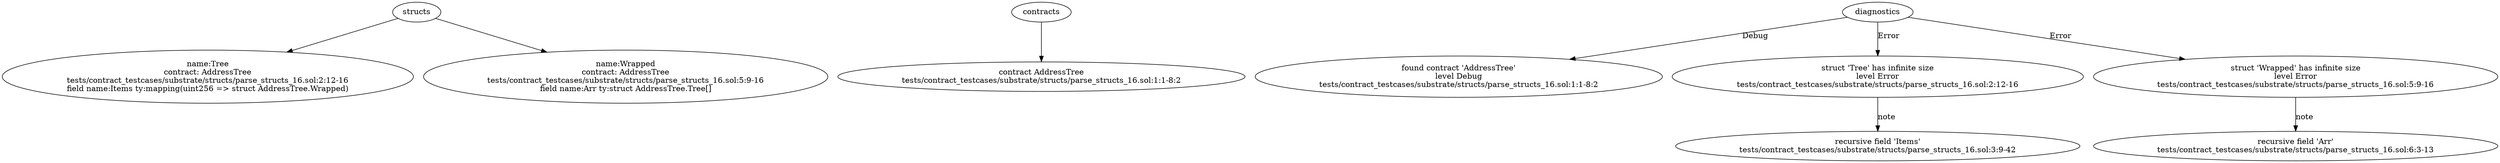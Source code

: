 strict digraph "tests/contract_testcases/substrate/structs/parse_structs_16.sol" {
	Tree [label="name:Tree\ncontract: AddressTree\ntests/contract_testcases/substrate/structs/parse_structs_16.sol:2:12-16\nfield name:Items ty:mapping(uint256 => struct AddressTree.Wrapped)"]
	Wrapped [label="name:Wrapped\ncontract: AddressTree\ntests/contract_testcases/substrate/structs/parse_structs_16.sol:5:9-16\nfield name:Arr ty:struct AddressTree.Tree[]"]
	contract [label="contract AddressTree\ntests/contract_testcases/substrate/structs/parse_structs_16.sol:1:1-8:2"]
	diagnostic [label="found contract 'AddressTree'\nlevel Debug\ntests/contract_testcases/substrate/structs/parse_structs_16.sol:1:1-8:2"]
	diagnostic_7 [label="struct 'Tree' has infinite size\nlevel Error\ntests/contract_testcases/substrate/structs/parse_structs_16.sol:2:12-16"]
	note [label="recursive field 'Items'\ntests/contract_testcases/substrate/structs/parse_structs_16.sol:3:9-42"]
	diagnostic_9 [label="struct 'Wrapped' has infinite size\nlevel Error\ntests/contract_testcases/substrate/structs/parse_structs_16.sol:5:9-16"]
	note_10 [label="recursive field 'Arr'\ntests/contract_testcases/substrate/structs/parse_structs_16.sol:6:3-13"]
	structs -> Tree
	structs -> Wrapped
	contracts -> contract
	diagnostics -> diagnostic [label="Debug"]
	diagnostics -> diagnostic_7 [label="Error"]
	diagnostic_7 -> note [label="note"]
	diagnostics -> diagnostic_9 [label="Error"]
	diagnostic_9 -> note_10 [label="note"]
}
